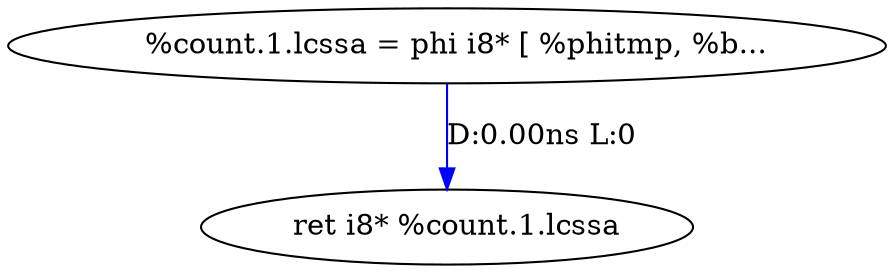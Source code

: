 digraph {
Node0xb198078[label="  ret i8* %count.1.lcssa"];
Node0xb197f38[label="  %count.1.lcssa = phi i8* [ %phitmp, %b..."];
Node0xb197f38 -> Node0xb198078[label="D:0.00ns L:0",color=blue];
}
